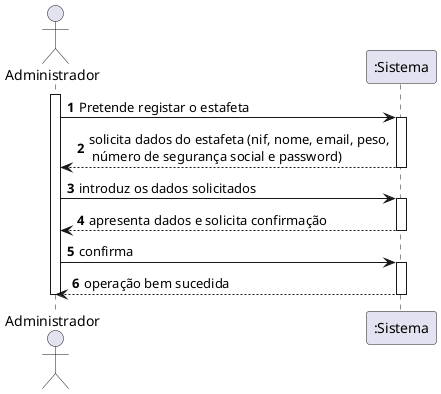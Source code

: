 @startuml
autonumber
actor "Administrador" as ADM

activate ADM
ADM -> ":Sistema" : Pretende registar o estafeta
activate ":Sistema"
":Sistema" --> ADM : solicita dados do estafeta (nif, nome, email, peso,\n número de segurança social e password)
deactivate ":Sistema"

ADM -> ":Sistema" : introduz os dados solicitados
activate ":Sistema"
":Sistema" --> ADM : apresenta dados e solicita confirmação
deactivate ":Sistema"

ADM -> ":Sistema" : confirma
activate ":Sistema"
":Sistema" --> ADM : operação bem sucedida
deactivate ":Sistema"

deactivate ADM
@enduml

